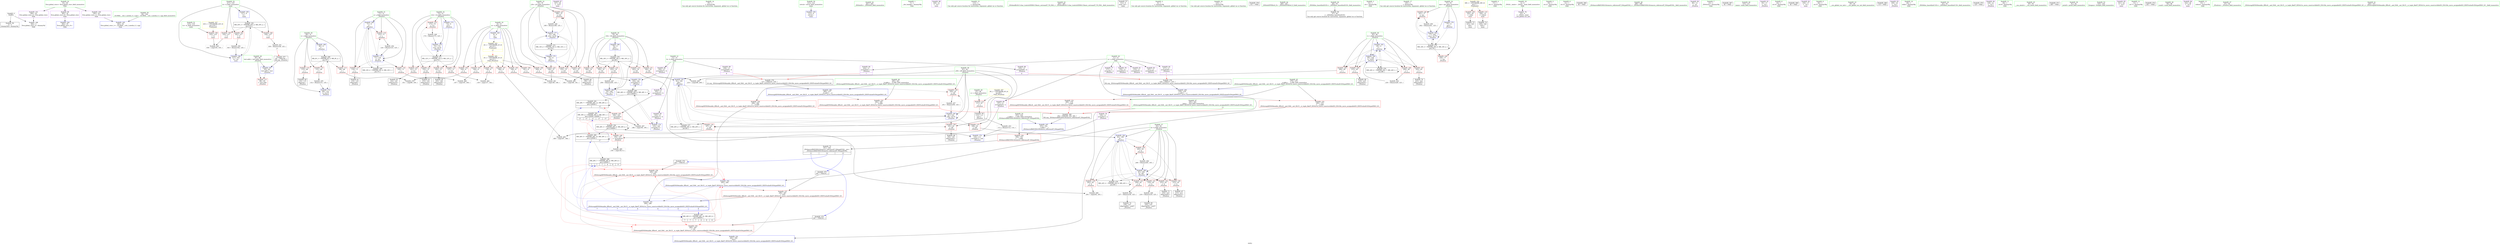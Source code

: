 digraph "SVFG" {
	label="SVFG";

	Node0x558efe3c50e0 [shape=record,color=grey,label="{NodeID: 0\nNullPtr}"];
	Node0x558efe3c50e0 -> Node0x558efe3eb6f0[style=solid];
	Node0x558efe3c50e0 -> Node0x558efe3f21f0[style=solid];
	Node0x558efe3eeca0 [shape=record,color=grey,label="{NodeID: 263\n336 = cmp(334, 335, )\n}"];
	Node0x558efe3f2d80 [shape=record,color=blue,label="{NodeID: 180\n79\<--9\ni34\<--\n_Z5solvei\n}"];
	Node0x558efe3f2d80 -> Node0x558efe404cd0[style=dashed];
	Node0x558efe3ea060 [shape=record,color=purple,label="{NodeID: 97\n327\<--29\n\<--.str.6\nmain\n}"];
	Node0x558efe3e8030 [shape=record,color=green,label="{NodeID: 14\n35\<--1\n\<--dummyObj\nCan only get source location for instruction, argument, global var or function.}"];
	Node0x558efe4051d0 [shape=record,color=black,label="{NodeID: 277\nMR_20V_2 = PHI(MR_20V_4, MR_20V_1, )\npts\{82 \}\n}"];
	Node0x558efe4051d0 -> Node0x558efe3f2e50[style=dashed];
	Node0x558efe3ed970 [shape=record,color=blue,label="{NodeID: 194\n313\<--9\nretval\<--\nmain\n}"];
	Node0x558efe3eac50 [shape=record,color=red,label="{NodeID: 111\n88\<--65\n\<--test.addr\n_Z5solvei\n}"];
	Node0x558efe3e8e30 [shape=record,color=green,label="{NodeID: 28\n65\<--66\ntest.addr\<--test.addr_field_insensitive\n_Z5solvei\n}"];
	Node0x558efe3e8e30 -> Node0x558efe3eac50[style=solid];
	Node0x558efe3e8e30 -> Node0x558efe3f22f0[style=solid];
	Node0x558efe424780 [shape=record,color=black,label="{NodeID: 374\n293 = PHI(351, )\n}"];
	Node0x558efe424780 -> Node0x558efe3f1940[style=solid];
	Node0x558efe3f0010 [shape=record,color=red,label="{NodeID: 125\n155\<--75\n\<--j18\n_Z5solvei\n}"];
	Node0x558efe3f0010 -> Node0x558efe3ebdd0[style=solid];
	Node0x558efe3e9a20 [shape=record,color=green,label="{NodeID: 42\n261\<--262\n_ZNSolsEi\<--_ZNSolsEi_field_insensitive\n}"];
	Node0x558efe1f9df0 [shape=record,color=yellow,style=double,label="{NodeID: 305\n2V_1 = ENCHI(MR_2V_0)\npts\{10 \}\nFun[_Z5solvei]}"];
	Node0x558efe1f9df0 -> Node0x558efe3ea500[style=dashed];
	Node0x558efe1f9df0 -> Node0x558efe3ea5d0[style=dashed];
	Node0x558efe1f9df0 -> Node0x558efe3ea6a0[style=dashed];
	Node0x558efe1f9df0 -> Node0x558efe3ea770[style=dashed];
	Node0x558efe1f9df0 -> Node0x558efe3ea840[style=dashed];
	Node0x558efe1f9df0 -> Node0x558efe3ea910[style=dashed];
	Node0x558efe1f9df0 -> Node0x558efe3ea9e0[style=dashed];
	Node0x558efe3f0b70 [shape=record,color=red,label="{NodeID: 139\n202\<--83\n\<--k\n_Z5solvei\n}"];
	Node0x558efe3f0b70 -> Node0x558efe3ef420[style=solid];
	Node0x558efe3eb6f0 [shape=record,color=black,label="{NodeID: 56\n2\<--3\ndummyVal\<--dummyVal\n}"];
	Node0x558efe3f16d0 [shape=record,color=red,label="{NodeID: 153\n292\<--280\n\<--__b.addr\n_ZSt4swapIiENSt9enable_ifIXsr6__and_ISt6__not_ISt15__is_tuple_likeIT_EESt21is_move_constructibleIS3_ESt18is_move_assignableIS3_EEE5valueEvE4typeERS3_SC_\n|{<s0>12}}"];
	Node0x558efe3f16d0:s0 -> Node0x558efe424f90[style=solid,color=red];
	Node0x558efe3ec2b0 [shape=record,color=black,label="{NodeID: 70\n223\<--222\nidxprom60\<--\n_Z5solvei\n}"];
	Node0x558efe3f7cc0 [shape=record,color=grey,label="{NodeID: 250\n343 = Binary(342, 125, )\n}"];
	Node0x558efe3f7cc0 -> Node0x558efe3edb10[style=solid];
	Node0x558efe3f22f0 [shape=record,color=blue,label="{NodeID: 167\n65\<--64\ntest.addr\<--test\n_Z5solvei\n}"];
	Node0x558efe3f22f0 -> Node0x558efe3eac50[style=dashed];
	Node0x558efe3ece10 [shape=record,color=purple,label="{NodeID: 84\n224\<--11\narrayidx61\<--a\n_Z5solvei\n|{<s0>7}}"];
	Node0x558efe3ece10:s0 -> Node0x558efe424e10[style=solid,color=red];
	Node0x558efe3ca3c0 [shape=record,color=green,label="{NodeID: 1\n7\<--1\n__dso_handle\<--dummyObj\nGlob }"];
	Node0x558efe3eee20 [shape=record,color=grey,label="{NodeID: 264\n189 = cmp(187, 188, )\n}"];
	Node0x558efe3f2e50 [shape=record,color=blue,label="{NodeID: 181\n81\<--184\nj38\<--\n_Z5solvei\n}"];
	Node0x558efe3f2e50 -> Node0x558efe3f0830[style=dashed];
	Node0x558efe3f2e50 -> Node0x558efe3f0900[style=dashed];
	Node0x558efe3f2e50 -> Node0x558efe3f09d0[style=dashed];
	Node0x558efe3f2e50 -> Node0x558efe3f0aa0[style=dashed];
	Node0x558efe3f2e50 -> Node0x558efe3f3330[style=dashed];
	Node0x558efe3f2e50 -> Node0x558efe4051d0[style=dashed];
	Node0x558efe3ea130 [shape=record,color=purple,label="{NodeID: 98\n328\<--31\n\<--.str.7\nmain\n}"];
	Node0x558efe3e8130 [shape=record,color=green,label="{NodeID: 15\n114\<--1\n\<--dummyObj\nCan only get source location for instruction, argument, global var or function.}"];
	Node0x558efe4056d0 [shape=record,color=black,label="{NodeID: 278\nMR_22V_2 = PHI(MR_22V_6, MR_22V_1, )\npts\{84 \}\n}"];
	Node0x558efe4056d0 -> Node0x558efe3f2f20[style=dashed];
	Node0x558efe4056d0 -> Node0x558efe4056d0[style=dashed];
	Node0x558efe3eda40 [shape=record,color=blue,label="{NodeID: 195\n317\<--9\nit\<--\nmain\n}"];
	Node0x558efe3eda40 -> Node0x558efe40cdd0[style=dashed];
	Node0x558efe3ead20 [shape=record,color=red,label="{NodeID: 112\n111\<--67\n\<--c\n_Z5solvei\n}"];
	Node0x558efe3ead20 -> Node0x558efe3eb9c0[style=solid];
	Node0x558efe3e8f00 [shape=record,color=green,label="{NodeID: 29\n67\<--68\nc\<--c_field_insensitive\n_Z5solvei\n}"];
	Node0x558efe3e8f00 -> Node0x558efe3ead20[style=solid];
	Node0x558efe424880 [shape=record,color=black,label="{NodeID: 375\n297 = PHI(351, )\n}"];
	Node0x558efe424880 -> Node0x558efe3f1a10[style=solid];
	Node0x558efe3f00e0 [shape=record,color=red,label="{NodeID: 126\n161\<--75\n\<--j18\n_Z5solvei\n}"];
	Node0x558efe3f00e0 -> Node0x558efe3f2a40[style=solid];
	Node0x558efe3e9b20 [shape=record,color=green,label="{NodeID: 43\n264\<--265\n_ZSt4endlIcSt11char_traitsIcEERSt13basic_ostreamIT_T0_ES6_\<--_ZSt4endlIcSt11char_traitsIcEERSt13basic_ostreamIT_T0_ES6__field_insensitive\n}"];
	Node0x558efe3f0c40 [shape=record,color=red,label="{NodeID: 140\n212\<--83\n\<--k\n_Z5solvei\n}"];
	Node0x558efe3f0c40 -> Node0x558efe3ec040[style=solid];
	Node0x558efe3eb7f0 [shape=record,color=black,label="{NodeID: 57\n312\<--9\nmain_ret\<--\nmain\n}"];
	Node0x558efe3f17a0 [shape=record,color=red,label="{NodeID: 154\n299\<--280\n\<--__b.addr\n_ZSt4swapIiENSt9enable_ifIXsr6__and_ISt6__not_ISt15__is_tuple_likeIT_EESt21is_move_constructibleIS3_ESt18is_move_assignableIS3_EEE5valueEvE4typeERS3_SC_\n}"];
	Node0x558efe3f17a0 -> Node0x558efe3ed8a0[style=solid];
	Node0x558efe3ec380 [shape=record,color=black,label="{NodeID: 71\n234\<--233\nidxprom65\<--\n_Z5solvei\n}"];
	Node0x558efe3f7e40 [shape=record,color=grey,label="{NodeID: 251\n339 = Binary(338, 125, )\n|{<s0>17}}"];
	Node0x558efe3f7e40:s0 -> Node0x558efe424a90[style=solid,color=red];
	Node0x558efe3f23c0 [shape=record,color=blue,label="{NodeID: 168\n69\<--9\ni\<--\n_Z5solvei\n}"];
	Node0x558efe3f23c0 -> Node0x558efe40bed0[style=dashed];
	Node0x558efe3ecee0 [shape=record,color=purple,label="{NodeID: 85\n143\<--13\narrayidx17\<--b\n_Z5solvei\n}"];
	Node0x558efe3ecee0 -> Node0x558efe3f28a0[style=solid];
	Node0x558efe3d6680 [shape=record,color=green,label="{NodeID: 2\n9\<--1\n\<--dummyObj\nCan only get source location for instruction, argument, global var or function.}"];
	Node0x558efe3eefa0 [shape=record,color=grey,label="{NodeID: 265\n182 = cmp(180, 181, )\n}"];
	Node0x558efe3f2f20 [shape=record,color=blue,label="{NodeID: 182\n83\<--199\nk\<--\n_Z5solvei\n}"];
	Node0x558efe3f2f20 -> Node0x558efe3f0b70[style=dashed];
	Node0x558efe3f2f20 -> Node0x558efe3f0c40[style=dashed];
	Node0x558efe3f2f20 -> Node0x558efe3f0d10[style=dashed];
	Node0x558efe3f2f20 -> Node0x558efe3f0de0[style=dashed];
	Node0x558efe3f2f20 -> Node0x558efe3f0eb0[style=dashed];
	Node0x558efe3f2f20 -> Node0x558efe3f0f80[style=dashed];
	Node0x558efe3f2f20 -> Node0x558efe3f3260[style=dashed];
	Node0x558efe3f2f20 -> Node0x558efe4056d0[style=dashed];
	Node0x558efe3ea200 [shape=record,color=purple,label="{NodeID: 99\n362\<--34\nllvm.global_ctors_0\<--llvm.global_ctors\nGlob }"];
	Node0x558efe3ea200 -> Node0x558efe3f1ff0[style=solid];
	Node0x558efe3e8230 [shape=record,color=green,label="{NodeID: 16\n125\<--1\n\<--dummyObj\nCan only get source location for instruction, argument, global var or function.}"];
	Node0x558efe405bd0 [shape=record,color=black,label="{NodeID: 279\nMR_24V_2 = PHI(MR_24V_7, MR_24V_1, )\npts\{86 \}\n}"];
	Node0x558efe405bd0 -> Node0x558efe3f2ff0[style=dashed];
	Node0x558efe405bd0 -> Node0x558efe405bd0[style=dashed];
	Node0x558efe3edb10 [shape=record,color=blue,label="{NodeID: 196\n317\<--343\nit\<--inc\nmain\n}"];
	Node0x558efe3edb10 -> Node0x558efe40cdd0[style=dashed];
	Node0x558efe3eadf0 [shape=record,color=red,label="{NodeID: 113\n99\<--69\n\<--i\n_Z5solvei\n}"];
	Node0x558efe3eadf0 -> Node0x558efe3ef720[style=solid];
	Node0x558efe3e8fd0 [shape=record,color=green,label="{NodeID: 30\n69\<--70\ni\<--i_field_insensitive\n_Z5solvei\n}"];
	Node0x558efe3e8fd0 -> Node0x558efe3eadf0[style=solid];
	Node0x558efe3e8fd0 -> Node0x558efe3eaec0[style=solid];
	Node0x558efe3e8fd0 -> Node0x558efe3ef7f0[style=solid];
	Node0x558efe3e8fd0 -> Node0x558efe3f23c0[style=solid];
	Node0x558efe3e8fd0 -> Node0x558efe3f2700[style=solid];
	Node0x558efe4249c0 [shape=record,color=black,label="{NodeID: 376\n331 = PHI()\n}"];
	Node0x558efe3f01b0 [shape=record,color=red,label="{NodeID: 127\n168\<--75\n\<--j18\n_Z5solvei\n}"];
	Node0x558efe3f01b0 -> Node0x558efe3f79c0[style=solid];
	Node0x558efe3e9c20 [shape=record,color=green,label="{NodeID: 44\n266\<--267\n_ZNSolsEPFRSoS_E\<--_ZNSolsEPFRSoS_E_field_insensitive\n}"];
	Node0x558efe40eca0 [shape=record,color=yellow,style=double,label="{NodeID: 307\n6V_1 = ENCHI(MR_6V_0)\npts\{68 \}\nFun[_Z5solvei]}"];
	Node0x558efe40eca0 -> Node0x558efe3ead20[style=dashed];
	Node0x558efe3f0d10 [shape=record,color=red,label="{NodeID: 141\n218\<--83\n\<--k\n_Z5solvei\n}"];
	Node0x558efe3f0d10 -> Node0x558efe3f76c0[style=solid];
	Node0x558efe3eb8c0 [shape=record,color=black,label="{NodeID: 58\n47\<--48\n\<--_ZNSt8ios_base4InitD1Ev\nCan only get source location for instruction, argument, global var or function.}"];
	Node0x558efe3f1870 [shape=record,color=red,label="{NodeID: 155\n290\<--287\n\<--call\n_ZSt4swapIiENSt9enable_ifIXsr6__and_ISt6__not_ISt15__is_tuple_likeIT_EESt21is_move_constructibleIS3_ESt18is_move_assignableIS3_EEE5valueEvE4typeERS3_SC_\n}"];
	Node0x558efe3f1870 -> Node0x558efe3f3670[style=solid];
	Node0x558efe3ec450 [shape=record,color=black,label="{NodeID: 72\n238\<--237\nidxprom68\<--sub67\n_Z5solvei\n}"];
	Node0x558efe3f7fc0 [shape=record,color=grey,label="{NodeID: 252\n230 = Binary(229, 125, )\n}"];
	Node0x558efe3f7fc0 -> Node0x558efe3f30c0[style=solid];
	Node0x558efe3f2490 [shape=record,color=blue,label="{NodeID: 169\n71\<--9\nj\<--\n_Z5solvei\n}"];
	Node0x558efe3f2490 -> Node0x558efe3ef8c0[style=dashed];
	Node0x558efe3f2490 -> Node0x558efe3ef990[style=dashed];
	Node0x558efe3f2490 -> Node0x558efe3efa60[style=dashed];
	Node0x558efe3f2490 -> Node0x558efe3f2630[style=dashed];
	Node0x558efe3f2490 -> Node0x558efe40c3d0[style=dashed];
	Node0x558efe3ecfb0 [shape=record,color=purple,label="{NodeID: 86\n164\<--13\narrayidx27\<--b\n_Z5solvei\n}"];
	Node0x558efe3ecfb0 -> Node0x558efe3f2a40[style=solid];
	Node0x558efe3d6710 [shape=record,color=green,label="{NodeID: 3\n15\<--1\n.str\<--dummyObj\nGlob }"];
	Node0x558efe3ef120 [shape=record,color=grey,label="{NodeID: 266\n107 = cmp(105, 106, )\n}"];
	Node0x558efe3f2ff0 [shape=record,color=blue,label="{NodeID: 183\n85\<--9\nt\<--\n_Z5solvei\n}"];
	Node0x558efe3f2ff0 -> Node0x558efe3f1050[style=dashed];
	Node0x558efe3f2ff0 -> Node0x558efe3f1120[style=dashed];
	Node0x558efe3f2ff0 -> Node0x558efe3f11f0[style=dashed];
	Node0x558efe3f2ff0 -> Node0x558efe3f12c0[style=dashed];
	Node0x558efe3f2ff0 -> Node0x558efe3f2ff0[style=dashed];
	Node0x558efe3f2ff0 -> Node0x558efe3f30c0[style=dashed];
	Node0x558efe3f2ff0 -> Node0x558efe405bd0[style=dashed];
	Node0x558efe3ea300 [shape=record,color=purple,label="{NodeID: 100\n363\<--34\nllvm.global_ctors_1\<--llvm.global_ctors\nGlob }"];
	Node0x558efe3ea300 -> Node0x558efe3f20f0[style=solid];
	Node0x558efe3e8330 [shape=record,color=green,label="{NodeID: 17\n145\<--1\n\<--dummyObj\nCan only get source location for instruction, argument, global var or function.}"];
	Node0x558efe4060d0 [shape=record,color=black,label="{NodeID: 280\nMR_26V_5 = PHI(MR_26V_10, MR_26V_2, )\npts\{120000 \}\n|{|<s2>17}}"];
	Node0x558efe4060d0 -> Node0x558efe4060d0[style=dashed];
	Node0x558efe4060d0 -> Node0x558efe40b4d0[style=dashed];
	Node0x558efe4060d0:s2 -> Node0x558efe40d2d0[style=dashed,color=blue];
	Node0x558efe3edbe0 [shape=record,color=blue,label="{NodeID: 197\n353\<--352\n__t.addr\<--__t\n_ZSt4moveIRiEONSt16remove_referenceIT_E4typeEOS2_\n}"];
	Node0x558efe3edbe0 -> Node0x558efe3f1e20[style=dashed];
	Node0x558efe3eaec0 [shape=record,color=red,label="{NodeID: 114\n115\<--69\n\<--i\n_Z5solvei\n}"];
	Node0x558efe3eaec0 -> Node0x558efe3eba90[style=solid];
	Node0x558efe3e90a0 [shape=record,color=green,label="{NodeID: 31\n71\<--72\nj\<--j_field_insensitive\n_Z5solvei\n}"];
	Node0x558efe3e90a0 -> Node0x558efe3ef8c0[style=solid];
	Node0x558efe3e90a0 -> Node0x558efe3ef990[style=solid];
	Node0x558efe3e90a0 -> Node0x558efe3efa60[style=solid];
	Node0x558efe3e90a0 -> Node0x558efe3f2490[style=solid];
	Node0x558efe3e90a0 -> Node0x558efe3f2630[style=solid];
	Node0x558efe424a90 [shape=record,color=black,label="{NodeID: 377\n64 = PHI(339, )\n0th arg _Z5solvei }"];
	Node0x558efe424a90 -> Node0x558efe3f22f0[style=solid];
	Node0x558efe3f0280 [shape=record,color=red,label="{NodeID: 128\n241\<--77\n\<--ans\n_Z5solvei\n}"];
	Node0x558efe3f0280 -> Node0x558efe3f8a40[style=solid];
	Node0x558efe3e9d20 [shape=record,color=green,label="{NodeID: 45\n278\<--279\n__a.addr\<--__a.addr_field_insensitive\n_ZSt4swapIiENSt9enable_ifIXsr6__and_ISt6__not_ISt15__is_tuple_likeIT_EESt21is_move_constructibleIS3_ESt18is_move_assignableIS3_EEE5valueEvE4typeERS3_SC_\n}"];
	Node0x558efe3e9d20 -> Node0x558efe3f1530[style=solid];
	Node0x558efe3e9d20 -> Node0x558efe3f1600[style=solid];
	Node0x558efe3e9d20 -> Node0x558efe3f34d0[style=solid];
	Node0x558efe3f0de0 [shape=record,color=red,label="{NodeID: 142\n233\<--83\n\<--k\n_Z5solvei\n}"];
	Node0x558efe3f0de0 -> Node0x558efe3ec380[style=solid];
	Node0x558efe3eb9c0 [shape=record,color=black,label="{NodeID: 59\n112\<--111\nconv\<--\n_Z5solvei\n}"];
	Node0x558efe3eb9c0 -> Node0x558efe3f8140[style=solid];
	Node0x558efe3f1940 [shape=record,color=red,label="{NodeID: 156\n294\<--293\n\<--call1\n_ZSt4swapIiENSt9enable_ifIXsr6__and_ISt6__not_ISt15__is_tuple_likeIT_EESt21is_move_constructibleIS3_ESt18is_move_assignableIS3_EEE5valueEvE4typeERS3_SC_\n}"];
	Node0x558efe3f1940 -> Node0x558efe3ed7d0[style=solid];
	Node0x558efe3ec520 [shape=record,color=black,label="{NodeID: 73\n323\<--320\ncall\<--\nmain\n}"];
	Node0x558efe3f8140 [shape=record,color=grey,label="{NodeID: 253\n113 = Binary(112, 114, )\n}"];
	Node0x558efe3f8140 -> Node0x558efe3f2560[style=solid];
	Node0x558efe3f2560 [shape=record,color=blue,label="{NodeID: 170\n120\<--113\narrayidx7\<--sub\n_Z5solvei\n}"];
	Node0x558efe3f2560 -> Node0x558efe40dd00[style=dashed];
	Node0x558efe3ed080 [shape=record,color=purple,label="{NodeID: 87\n193\<--13\narrayidx43\<--b\n_Z5solvei\n}"];
	Node0x558efe3ed080 -> Node0x558efe3f1460[style=solid];
	Node0x558efe3d67a0 [shape=record,color=green,label="{NodeID: 4\n17\<--1\n.str.1\<--dummyObj\nGlob }"];
	Node0x558efe3ef2a0 [shape=record,color=grey,label="{NodeID: 267\n196 = cmp(194, 195, )\n}"];
	Node0x558efe3f30c0 [shape=record,color=blue,label="{NodeID: 184\n85\<--230\nt\<--inc63\n_Z5solvei\n}"];
	Node0x558efe3f30c0 -> Node0x558efe3f1050[style=dashed];
	Node0x558efe3f30c0 -> Node0x558efe3f1120[style=dashed];
	Node0x558efe3f30c0 -> Node0x558efe3f11f0[style=dashed];
	Node0x558efe3f30c0 -> Node0x558efe3f12c0[style=dashed];
	Node0x558efe3f30c0 -> Node0x558efe3f2ff0[style=dashed];
	Node0x558efe3f30c0 -> Node0x558efe3f30c0[style=dashed];
	Node0x558efe3f30c0 -> Node0x558efe405bd0[style=dashed];
	Node0x558efe3ea400 [shape=record,color=purple,label="{NodeID: 101\n364\<--34\nllvm.global_ctors_2\<--llvm.global_ctors\nGlob }"];
	Node0x558efe3ea400 -> Node0x558efe3f21f0[style=solid];
	Node0x558efe3e8430 [shape=record,color=green,label="{NodeID: 18\n4\<--6\n_ZStL8__ioinit\<--_ZStL8__ioinit_field_insensitive\nGlob }"];
	Node0x558efe3e8430 -> Node0x558efe3ec790[style=solid];
	Node0x558efe4065d0 [shape=record,color=black,label="{NodeID: 281\nMR_28V_7 = PHI(MR_28V_12, MR_28V_2, )\npts\{140000 \}\n|{|<s3>17}}"];
	Node0x558efe4065d0 -> Node0x558efe3f1460[style=dashed];
	Node0x558efe4065d0 -> Node0x558efe4065d0[style=dashed];
	Node0x558efe4065d0 -> Node0x558efe40b9d0[style=dashed];
	Node0x558efe4065d0:s3 -> Node0x558efe40d2d0[style=dashed,color=blue];
	Node0x558efe3ef7f0 [shape=record,color=red,label="{NodeID: 115\n131\<--69\n\<--i\n_Z5solvei\n}"];
	Node0x558efe3ef7f0 -> Node0x558efe3f8440[style=solid];
	Node0x558efe3e9170 [shape=record,color=green,label="{NodeID: 32\n73\<--74\ni12\<--i12_field_insensitive\n_Z5solvei\n}"];
	Node0x558efe3e9170 -> Node0x558efe3efb30[style=solid];
	Node0x558efe3e9170 -> Node0x558efe3efc00[style=solid];
	Node0x558efe3e9170 -> Node0x558efe3efcd0[style=solid];
	Node0x558efe3e9170 -> Node0x558efe3efda0[style=solid];
	Node0x558efe3e9170 -> Node0x558efe3efe70[style=solid];
	Node0x558efe3e9170 -> Node0x558efe3f27d0[style=solid];
	Node0x558efe3e9170 -> Node0x558efe3f2be0[style=solid];
	Node0x558efe424c00 [shape=record,color=black,label="{NodeID: 378\n276 = PHI(217, 235, )\n0th arg _ZSt4swapIiENSt9enable_ifIXsr6__and_ISt6__not_ISt15__is_tuple_likeIT_EESt21is_move_constructibleIS3_ESt18is_move_assignableIS3_EEE5valueEvE4typeERS3_SC_ }"];
	Node0x558efe424c00 -> Node0x558efe3f34d0[style=solid];
	Node0x558efe3f0350 [shape=record,color=red,label="{NodeID: 129\n259\<--77\n\<--ans\n_Z5solvei\n}"];
	Node0x558efe3e9df0 [shape=record,color=green,label="{NodeID: 46\n280\<--281\n__b.addr\<--__b.addr_field_insensitive\n_ZSt4swapIiENSt9enable_ifIXsr6__and_ISt6__not_ISt15__is_tuple_likeIT_EESt21is_move_constructibleIS3_ESt18is_move_assignableIS3_EEE5valueEvE4typeERS3_SC_\n}"];
	Node0x558efe3e9df0 -> Node0x558efe3f16d0[style=solid];
	Node0x558efe3e9df0 -> Node0x558efe3f17a0[style=solid];
	Node0x558efe3e9df0 -> Node0x558efe3f35a0[style=solid];
	Node0x558efe3f0eb0 [shape=record,color=red,label="{NodeID: 143\n236\<--83\n\<--k\n_Z5solvei\n}"];
	Node0x558efe3f0eb0 -> Node0x558efe3f88c0[style=solid];
	Node0x558efe3eba90 [shape=record,color=black,label="{NodeID: 60\n116\<--115\nidxprom\<--\n_Z5solvei\n}"];
	Node0x558efe3f1a10 [shape=record,color=red,label="{NodeID: 157\n298\<--297\n\<--call2\n_ZSt4swapIiENSt9enable_ifIXsr6__and_ISt6__not_ISt15__is_tuple_likeIT_EESt21is_move_constructibleIS3_ESt18is_move_assignableIS3_EEE5valueEvE4typeERS3_SC_\n}"];
	Node0x558efe3f1a10 -> Node0x558efe3ed8a0[style=solid];
	Node0x558efe3ec5f0 [shape=record,color=black,label="{NodeID: 74\n329\<--326\ncall1\<--\nmain\n}"];
	Node0x558efe3f82c0 [shape=record,color=grey,label="{NodeID: 254\n124 = Binary(123, 125, )\n}"];
	Node0x558efe3f82c0 -> Node0x558efe3f2630[style=solid];
	Node0x558efe3f2630 [shape=record,color=blue,label="{NodeID: 171\n71\<--124\nj\<--inc\n_Z5solvei\n}"];
	Node0x558efe3f2630 -> Node0x558efe3ef8c0[style=dashed];
	Node0x558efe3f2630 -> Node0x558efe3ef990[style=dashed];
	Node0x558efe3f2630 -> Node0x558efe3efa60[style=dashed];
	Node0x558efe3f2630 -> Node0x558efe3f2630[style=dashed];
	Node0x558efe3f2630 -> Node0x558efe40c3d0[style=dashed];
	Node0x558efe3ed150 [shape=record,color=purple,label="{NodeID: 88\n235\<--13\narrayidx66\<--b\n_Z5solvei\n|{<s0>8}}"];
	Node0x558efe3ed150:s0 -> Node0x558efe424c00[style=solid,color=red];
	Node0x558efe3d6830 [shape=record,color=green,label="{NodeID: 5\n19\<--1\n.str.2\<--dummyObj\nGlob }"];
	Node0x558efe3ef420 [shape=record,color=grey,label="{NodeID: 268\n204 = cmp(202, 203, )\n}"];
	Node0x558efe3f3190 [shape=record,color=blue,label="{NodeID: 185\n77\<--242\nans\<--inc70\n_Z5solvei\n}"];
	Node0x558efe3f3190 -> Node0x558efe3f0280[style=dashed];
	Node0x558efe3f3190 -> Node0x558efe3f3190[style=dashed];
	Node0x558efe3f3190 -> Node0x558efe4047d0[style=dashed];
	Node0x558efe3ea500 [shape=record,color=red,label="{NodeID: 102\n100\<--8\n\<--n\n_Z5solvei\n}"];
	Node0x558efe3ea500 -> Node0x558efe3ef720[style=solid];
	Node0x558efe3e8530 [shape=record,color=green,label="{NodeID: 19\n8\<--10\nn\<--n_field_insensitive\nGlob }"];
	Node0x558efe3e8530 -> Node0x558efe3ea500[style=solid];
	Node0x558efe3e8530 -> Node0x558efe3ea5d0[style=solid];
	Node0x558efe3e8530 -> Node0x558efe3ea6a0[style=solid];
	Node0x558efe3e8530 -> Node0x558efe3ea770[style=solid];
	Node0x558efe3e8530 -> Node0x558efe3ea840[style=solid];
	Node0x558efe3e8530 -> Node0x558efe3ea910[style=solid];
	Node0x558efe3e8530 -> Node0x558efe3ea9e0[style=solid];
	Node0x558efe3e8530 -> Node0x558efe3f1ef0[style=solid];
	Node0x558efe3ef8c0 [shape=record,color=red,label="{NodeID: 116\n105\<--71\n\<--j\n_Z5solvei\n}"];
	Node0x558efe3ef8c0 -> Node0x558efe3ef120[style=solid];
	Node0x558efe3e9240 [shape=record,color=green,label="{NodeID: 33\n75\<--76\nj18\<--j18_field_insensitive\n_Z5solvei\n}"];
	Node0x558efe3e9240 -> Node0x558efe3eff40[style=solid];
	Node0x558efe3e9240 -> Node0x558efe3f0010[style=solid];
	Node0x558efe3e9240 -> Node0x558efe3f00e0[style=solid];
	Node0x558efe3e9240 -> Node0x558efe3f01b0[style=solid];
	Node0x558efe3e9240 -> Node0x558efe3f2970[style=solid];
	Node0x558efe3e9240 -> Node0x558efe3f2b10[style=solid];
	Node0x558efe424e10 [shape=record,color=black,label="{NodeID: 379\n277 = PHI(224, 239, )\n1st arg _ZSt4swapIiENSt9enable_ifIXsr6__and_ISt6__not_ISt15__is_tuple_likeIT_EESt21is_move_constructibleIS3_ESt18is_move_assignableIS3_EEE5valueEvE4typeERS3_SC_ }"];
	Node0x558efe424e10 -> Node0x558efe3f35a0[style=solid];
	Node0x558efe40b4d0 [shape=record,color=black,label="{NodeID: 296\nMR_26V_7 = PHI(MR_26V_8, MR_26V_6, )\npts\{120000 \}\n|{<s0>7|<s1>7|<s2>7|<s3>8|<s4>8|<s5>8}}"];
	Node0x558efe40b4d0:s0 -> Node0x558efe3f1870[style=dashed,color=red];
	Node0x558efe40b4d0:s1 -> Node0x558efe3f1940[style=dashed,color=red];
	Node0x558efe40b4d0:s2 -> Node0x558efe3ed7d0[style=dashed,color=red];
	Node0x558efe40b4d0:s3 -> Node0x558efe3f1870[style=dashed,color=red];
	Node0x558efe40b4d0:s4 -> Node0x558efe3f1940[style=dashed,color=red];
	Node0x558efe40b4d0:s5 -> Node0x558efe3ed7d0[style=dashed,color=red];
	Node0x558efe3f0420 [shape=record,color=red,label="{NodeID: 130\n180\<--79\n\<--i34\n_Z5solvei\n}"];
	Node0x558efe3f0420 -> Node0x558efe3eefa0[style=solid];
	Node0x558efe3e9ec0 [shape=record,color=green,label="{NodeID: 47\n282\<--283\n__tmp\<--__tmp_field_insensitive\n_ZSt4swapIiENSt9enable_ifIXsr6__and_ISt6__not_ISt15__is_tuple_likeIT_EESt21is_move_constructibleIS3_ESt18is_move_assignableIS3_EEE5valueEvE4typeERS3_SC_\n|{|<s1>13}}"];
	Node0x558efe3e9ec0 -> Node0x558efe3f3670[style=solid];
	Node0x558efe3e9ec0:s1 -> Node0x558efe424f90[style=solid,color=red];
	Node0x558efe3f0f80 [shape=record,color=red,label="{NodeID: 144\n245\<--83\n\<--k\n_Z5solvei\n}"];
	Node0x558efe3f0f80 -> Node0x558efe3f85c0[style=solid];
	Node0x558efe3ebb60 [shape=record,color=black,label="{NodeID: 61\n119\<--118\nidxprom6\<--\n_Z5solvei\n}"];
	Node0x558efe40fc40 [shape=record,color=yellow,style=double,label="{NodeID: 324\n38V_1 = ENCHI(MR_38V_0)\npts\{1 \}\nFun[main]}"];
	Node0x558efe40fc40 -> Node0x558efe3eaab0[style=dashed];
	Node0x558efe40fc40 -> Node0x558efe3eab80[style=dashed];
	Node0x558efe3f1ae0 [shape=record,color=red,label="{NodeID: 158\n335\<--315\n\<--tc\nmain\n}"];
	Node0x558efe3f1ae0 -> Node0x558efe3eeca0[style=solid];
	Node0x558efe3ec6c0 [shape=record,color=black,label="{NodeID: 75\n351\<--356\n_ZSt4moveIRiEONSt16remove_referenceIT_E4typeEOS2__ret\<--\n_ZSt4moveIRiEONSt16remove_referenceIT_E4typeEOS2_\n|{<s0>11|<s1>12|<s2>13}}"];
	Node0x558efe3ec6c0:s0 -> Node0x558efe4245c0[style=solid,color=blue];
	Node0x558efe3ec6c0:s1 -> Node0x558efe424780[style=solid,color=blue];
	Node0x558efe3ec6c0:s2 -> Node0x558efe424880[style=solid,color=blue];
	Node0x558efe3f8440 [shape=record,color=grey,label="{NodeID: 255\n132 = Binary(131, 125, )\n}"];
	Node0x558efe3f8440 -> Node0x558efe3f2700[style=solid];
	Node0x558efe3f2700 [shape=record,color=blue,label="{NodeID: 172\n69\<--132\ni\<--inc10\n_Z5solvei\n}"];
	Node0x558efe3f2700 -> Node0x558efe40bed0[style=dashed];
	Node0x558efe3ed220 [shape=record,color=purple,label="{NodeID: 89\n239\<--13\narrayidx69\<--b\n_Z5solvei\n|{<s0>8}}"];
	Node0x558efe3ed220:s0 -> Node0x558efe424e10[style=solid,color=red];
	Node0x558efe3c9970 [shape=record,color=green,label="{NodeID: 6\n21\<--1\n.str.3\<--dummyObj\nGlob }"];
	Node0x558efe3ef5a0 [shape=record,color=grey,label="{NodeID: 269\n210 = cmp(208, 209, )\n}"];
	Node0x558efe3f3260 [shape=record,color=blue,label="{NodeID: 186\n83\<--246\nk\<--dec\n_Z5solvei\n}"];
	Node0x558efe3f3260 -> Node0x558efe3f0b70[style=dashed];
	Node0x558efe3f3260 -> Node0x558efe3f0c40[style=dashed];
	Node0x558efe3f3260 -> Node0x558efe3f0d10[style=dashed];
	Node0x558efe3f3260 -> Node0x558efe3f0de0[style=dashed];
	Node0x558efe3f3260 -> Node0x558efe3f0eb0[style=dashed];
	Node0x558efe3f3260 -> Node0x558efe3f0f80[style=dashed];
	Node0x558efe3f3260 -> Node0x558efe3f3260[style=dashed];
	Node0x558efe3f3260 -> Node0x558efe4056d0[style=dashed];
	Node0x558efe3ea5d0 [shape=record,color=red,label="{NodeID: 103\n106\<--8\n\<--n\n_Z5solvei\n}"];
	Node0x558efe3ea5d0 -> Node0x558efe3ef120[style=solid];
	Node0x558efe3e8630 [shape=record,color=green,label="{NodeID: 20\n11\<--12\na\<--a_field_insensitive\nGlob }"];
	Node0x558efe3e8630 -> Node0x558efe3ec860[style=solid];
	Node0x558efe3e8630 -> Node0x558efe3ec930[style=solid];
	Node0x558efe3e8630 -> Node0x558efe3eca00[style=solid];
	Node0x558efe3e8630 -> Node0x558efe3ecad0[style=solid];
	Node0x558efe3e8630 -> Node0x558efe3ecba0[style=solid];
	Node0x558efe3e8630 -> Node0x558efe3ecc70[style=solid];
	Node0x558efe3e8630 -> Node0x558efe3ecd40[style=solid];
	Node0x558efe3e8630 -> Node0x558efe3ece10[style=solid];
	Node0x558efe0d9e60 [shape=record,color=black,label="{NodeID: 366\n90 = PHI()\n}"];
	Node0x558efe3ef990 [shape=record,color=red,label="{NodeID: 117\n118\<--71\n\<--j\n_Z5solvei\n}"];
	Node0x558efe3ef990 -> Node0x558efe3ebb60[style=solid];
	Node0x558efe3e9310 [shape=record,color=green,label="{NodeID: 34\n77\<--78\nans\<--ans_field_insensitive\n_Z5solvei\n}"];
	Node0x558efe3e9310 -> Node0x558efe3f0280[style=solid];
	Node0x558efe3e9310 -> Node0x558efe3f0350[style=solid];
	Node0x558efe3e9310 -> Node0x558efe3f2cb0[style=solid];
	Node0x558efe3e9310 -> Node0x558efe3f3190[style=solid];
	Node0x558efe424f90 [shape=record,color=black,label="{NodeID: 380\n352 = PHI(286, 292, 282, )\n0th arg _ZSt4moveIRiEONSt16remove_referenceIT_E4typeEOS2_ }"];
	Node0x558efe424f90 -> Node0x558efe3edbe0[style=solid];
	Node0x558efe40b9d0 [shape=record,color=black,label="{NodeID: 297\nMR_28V_9 = PHI(MR_28V_10, MR_28V_8, )\npts\{140000 \}\n|{<s0>7|<s1>7|<s2>7|<s3>8|<s4>8|<s5>8}}"];
	Node0x558efe40b9d0:s0 -> Node0x558efe3f1870[style=dashed,color=red];
	Node0x558efe40b9d0:s1 -> Node0x558efe3f1940[style=dashed,color=red];
	Node0x558efe40b9d0:s2 -> Node0x558efe3ed7d0[style=dashed,color=red];
	Node0x558efe40b9d0:s3 -> Node0x558efe3f1870[style=dashed,color=red];
	Node0x558efe40b9d0:s4 -> Node0x558efe3f1940[style=dashed,color=red];
	Node0x558efe40b9d0:s5 -> Node0x558efe3ed7d0[style=dashed,color=red];
	Node0x558efe3f04f0 [shape=record,color=red,label="{NodeID: 131\n184\<--79\n\<--i34\n_Z5solvei\n}"];
	Node0x558efe3f04f0 -> Node0x558efe3f2e50[style=solid];
	Node0x558efe3eafb0 [shape=record,color=green,label="{NodeID: 48\n288\<--289\n_ZSt4moveIRiEONSt16remove_referenceIT_E4typeEOS2_\<--_ZSt4moveIRiEONSt16remove_referenceIT_E4typeEOS2__field_insensitive\n}"];
	Node0x558efe3f1050 [shape=record,color=red,label="{NodeID: 145\n208\<--85\n\<--t\n_Z5solvei\n}"];
	Node0x558efe3f1050 -> Node0x558efe3ef5a0[style=solid];
	Node0x558efe3ebc30 [shape=record,color=black,label="{NodeID: 62\n142\<--141\nidxprom16\<--\n_Z5solvei\n}"];
	Node0x558efe40fd20 [shape=record,color=yellow,style=double,label="{NodeID: 325\n2V_1 = ENCHI(MR_2V_0)\npts\{10 \}\nFun[main]|{<s0>17}}"];
	Node0x558efe40fd20:s0 -> Node0x558efe1f9df0[style=dashed,color=red];
	Node0x558efe3f1bb0 [shape=record,color=red,label="{NodeID: 159\n334\<--317\n\<--it\nmain\n}"];
	Node0x558efe3f1bb0 -> Node0x558efe3eeca0[style=solid];
	Node0x558efe3ec790 [shape=record,color=purple,label="{NodeID: 76\n45\<--4\n\<--_ZStL8__ioinit\n__cxx_global_var_init\n}"];
	Node0x558efe3f85c0 [shape=record,color=grey,label="{NodeID: 256\n246 = Binary(245, 145, )\n}"];
	Node0x558efe3f85c0 -> Node0x558efe3f3260[style=solid];
	Node0x558efe3f27d0 [shape=record,color=blue,label="{NodeID: 173\n73\<--9\ni12\<--\n_Z5solvei\n}"];
	Node0x558efe3f27d0 -> Node0x558efe4033d0[style=dashed];
	Node0x558efe3ed2f0 [shape=record,color=purple,label="{NodeID: 90\n89\<--15\n\<--.str\n_Z5solvei\n}"];
	Node0x558efe3c9a00 [shape=record,color=green,label="{NodeID: 7\n23\<--1\n_ZSt4cout\<--dummyObj\nGlob }"];
	Node0x558efe3ef720 [shape=record,color=grey,label="{NodeID: 270\n101 = cmp(99, 100, )\n}"];
	Node0x558efe3f3330 [shape=record,color=blue,label="{NodeID: 187\n81\<--251\nj38\<--inc74\n_Z5solvei\n}"];
	Node0x558efe3f3330 -> Node0x558efe3f0830[style=dashed];
	Node0x558efe3f3330 -> Node0x558efe3f0900[style=dashed];
	Node0x558efe3f3330 -> Node0x558efe3f09d0[style=dashed];
	Node0x558efe3f3330 -> Node0x558efe3f0aa0[style=dashed];
	Node0x558efe3f3330 -> Node0x558efe3f3330[style=dashed];
	Node0x558efe3f3330 -> Node0x558efe4051d0[style=dashed];
	Node0x558efe3ea6a0 [shape=record,color=red,label="{NodeID: 104\n138\<--8\n\<--n\n_Z5solvei\n}"];
	Node0x558efe3ea6a0 -> Node0x558efe3eeb20[style=solid];
	Node0x558efe3e8730 [shape=record,color=green,label="{NodeID: 21\n13\<--14\nb\<--b_field_insensitive\nGlob }"];
	Node0x558efe3e8730 -> Node0x558efe3ecee0[style=solid];
	Node0x558efe3e8730 -> Node0x558efe3ecfb0[style=solid];
	Node0x558efe3e8730 -> Node0x558efe3ed080[style=solid];
	Node0x558efe3e8730 -> Node0x558efe3ed150[style=solid];
	Node0x558efe3e8730 -> Node0x558efe3ed220[style=solid];
	Node0x558efe424050 [shape=record,color=black,label="{NodeID: 367\n94 = PHI()\n}"];
	Node0x558efe3efa60 [shape=record,color=red,label="{NodeID: 118\n123\<--71\n\<--j\n_Z5solvei\n}"];
	Node0x558efe3efa60 -> Node0x558efe3f82c0[style=solid];
	Node0x558efe3e93e0 [shape=record,color=green,label="{NodeID: 35\n79\<--80\ni34\<--i34_field_insensitive\n_Z5solvei\n}"];
	Node0x558efe3e93e0 -> Node0x558efe3f0420[style=solid];
	Node0x558efe3e93e0 -> Node0x558efe3f04f0[style=solid];
	Node0x558efe3e93e0 -> Node0x558efe3f05c0[style=solid];
	Node0x558efe3e93e0 -> Node0x558efe3f0690[style=solid];
	Node0x558efe3e93e0 -> Node0x558efe3f0760[style=solid];
	Node0x558efe3e93e0 -> Node0x558efe3f2d80[style=solid];
	Node0x558efe3e93e0 -> Node0x558efe3f3400[style=solid];
	Node0x558efe40bed0 [shape=record,color=black,label="{NodeID: 298\nMR_8V_3 = PHI(MR_8V_4, MR_8V_2, )\npts\{70 \}\n}"];
	Node0x558efe40bed0 -> Node0x558efe3eadf0[style=dashed];
	Node0x558efe40bed0 -> Node0x558efe3eaec0[style=dashed];
	Node0x558efe40bed0 -> Node0x558efe3ef7f0[style=dashed];
	Node0x558efe40bed0 -> Node0x558efe3f2700[style=dashed];
	Node0x558efe3f05c0 [shape=record,color=red,label="{NodeID: 132\n195\<--79\n\<--i34\n_Z5solvei\n}"];
	Node0x558efe3f05c0 -> Node0x558efe3ef2a0[style=solid];
	Node0x558efe3eb0b0 [shape=record,color=green,label="{NodeID: 49\n310\<--311\nmain\<--main_field_insensitive\n}"];
	Node0x558efe3f1120 [shape=record,color=red,label="{NodeID: 146\n215\<--85\n\<--t\n_Z5solvei\n}"];
	Node0x558efe3f1120 -> Node0x558efe3ec110[style=solid];
	Node0x558efe3ebd00 [shape=record,color=black,label="{NodeID: 63\n153\<--152\nidxprom22\<--\n_Z5solvei\n}"];
	Node0x558efe3f1c80 [shape=record,color=red,label="{NodeID: 160\n338\<--317\n\<--it\nmain\n}"];
	Node0x558efe3f1c80 -> Node0x558efe3f7e40[style=solid];
	Node0x558efe3ec860 [shape=record,color=purple,label="{NodeID: 77\n117\<--11\narrayidx\<--a\n_Z5solvei\n}"];
	Node0x558efe3f8740 [shape=record,color=grey,label="{NodeID: 257\n251 = Binary(250, 125, )\n}"];
	Node0x558efe3f8740 -> Node0x558efe3f3330[style=solid];
	Node0x558efe3f28a0 [shape=record,color=blue,label="{NodeID: 174\n143\<--145\narrayidx17\<--\n_Z5solvei\n}"];
	Node0x558efe3f28a0 -> Node0x558efe4090e0[style=dashed];
	Node0x558efe3ed3c0 [shape=record,color=purple,label="{NodeID: 91\n93\<--17\n\<--.str.1\n_Z5solvei\n}"];
	Node0x558efe3c9ac0 [shape=record,color=green,label="{NodeID: 8\n24\<--1\n.str.4\<--dummyObj\nGlob }"];
	Node0x558efe4033d0 [shape=record,color=black,label="{NodeID: 271\nMR_12V_3 = PHI(MR_12V_4, MR_12V_2, )\npts\{74 \}\n}"];
	Node0x558efe4033d0 -> Node0x558efe3efb30[style=dashed];
	Node0x558efe4033d0 -> Node0x558efe3efc00[style=dashed];
	Node0x558efe4033d0 -> Node0x558efe3efcd0[style=dashed];
	Node0x558efe4033d0 -> Node0x558efe3efda0[style=dashed];
	Node0x558efe4033d0 -> Node0x558efe3efe70[style=dashed];
	Node0x558efe4033d0 -> Node0x558efe3f2be0[style=dashed];
	Node0x558efe3f3400 [shape=record,color=blue,label="{NodeID: 188\n79\<--256\ni34\<--inc77\n_Z5solvei\n}"];
	Node0x558efe3f3400 -> Node0x558efe404cd0[style=dashed];
	Node0x558efe3ea770 [shape=record,color=red,label="{NodeID: 105\n149\<--8\n\<--n\n_Z5solvei\n}"];
	Node0x558efe3ea770 -> Node0x558efe3ee9a0[style=solid];
	Node0x558efe3e8830 [shape=record,color=green,label="{NodeID: 22\n34\<--38\nllvm.global_ctors\<--llvm.global_ctors_field_insensitive\nGlob }"];
	Node0x558efe3e8830 -> Node0x558efe3ea200[style=solid];
	Node0x558efe3e8830 -> Node0x558efe3ea300[style=solid];
	Node0x558efe3e8830 -> Node0x558efe3ea400[style=solid];
	Node0x558efe421e70 [shape=record,color=black,label="{NodeID: 368\n46 = PHI()\n}"];
	Node0x558efe3efb30 [shape=record,color=red,label="{NodeID: 119\n137\<--73\n\<--i12\n_Z5solvei\n}"];
	Node0x558efe3efb30 -> Node0x558efe3eeb20[style=solid];
	Node0x558efe3e94b0 [shape=record,color=green,label="{NodeID: 36\n81\<--82\nj38\<--j38_field_insensitive\n_Z5solvei\n}"];
	Node0x558efe3e94b0 -> Node0x558efe3f0830[style=solid];
	Node0x558efe3e94b0 -> Node0x558efe3f0900[style=solid];
	Node0x558efe3e94b0 -> Node0x558efe3f09d0[style=solid];
	Node0x558efe3e94b0 -> Node0x558efe3f0aa0[style=solid];
	Node0x558efe3e94b0 -> Node0x558efe3f2e50[style=solid];
	Node0x558efe3e94b0 -> Node0x558efe3f3330[style=solid];
	Node0x558efe40c3d0 [shape=record,color=black,label="{NodeID: 299\nMR_10V_2 = PHI(MR_10V_4, MR_10V_1, )\npts\{72 \}\n}"];
	Node0x558efe40c3d0 -> Node0x558efe3f2490[style=dashed];
	Node0x558efe3f0690 [shape=record,color=red,label="{NodeID: 133\n203\<--79\n\<--i34\n_Z5solvei\n}"];
	Node0x558efe3f0690 -> Node0x558efe3ef420[style=solid];
	Node0x558efe3eb1b0 [shape=record,color=green,label="{NodeID: 50\n313\<--314\nretval\<--retval_field_insensitive\nmain\n}"];
	Node0x558efe3eb1b0 -> Node0x558efe3ed970[style=solid];
	Node0x558efe3f11f0 [shape=record,color=red,label="{NodeID: 147\n222\<--85\n\<--t\n_Z5solvei\n}"];
	Node0x558efe3f11f0 -> Node0x558efe3ec2b0[style=solid];
	Node0x558efe3ebdd0 [shape=record,color=black,label="{NodeID: 64\n156\<--155\nidxprom24\<--\n_Z5solvei\n}"];
	Node0x558efe40fee0 [shape=record,color=yellow,style=double,label="{NodeID: 327\n43V_1 = ENCHI(MR_43V_0)\npts\{316 \}\nFun[main]}"];
	Node0x558efe40fee0 -> Node0x558efe3f1ae0[style=dashed];
	Node0x558efe3f1d50 [shape=record,color=red,label="{NodeID: 161\n342\<--317\n\<--it\nmain\n}"];
	Node0x558efe3f1d50 -> Node0x558efe3f7cc0[style=solid];
	Node0x558efe3ec930 [shape=record,color=purple,label="{NodeID: 78\n120\<--11\narrayidx7\<--a\n_Z5solvei\n}"];
	Node0x558efe3ec930 -> Node0x558efe3f2560[style=solid];
	Node0x558efe3f88c0 [shape=record,color=grey,label="{NodeID: 258\n237 = Binary(236, 125, )\n}"];
	Node0x558efe3f88c0 -> Node0x558efe3ec450[style=solid];
	Node0x558efe3f2970 [shape=record,color=blue,label="{NodeID: 175\n75\<--9\nj18\<--\n_Z5solvei\n}"];
	Node0x558efe3f2970 -> Node0x558efe3eff40[style=dashed];
	Node0x558efe3f2970 -> Node0x558efe3f0010[style=dashed];
	Node0x558efe3f2970 -> Node0x558efe3f00e0[style=dashed];
	Node0x558efe3f2970 -> Node0x558efe3f01b0[style=dashed];
	Node0x558efe3f2970 -> Node0x558efe3f2b10[style=dashed];
	Node0x558efe3f2970 -> Node0x558efe4038d0[style=dashed];
	Node0x558efe3ed490 [shape=record,color=purple,label="{NodeID: 92\n330\<--17\n\<--.str.1\nmain\n}"];
	Node0x558efe3c9b80 [shape=record,color=green,label="{NodeID: 9\n26\<--1\n.str.5\<--dummyObj\nGlob }"];
	Node0x558efe4038d0 [shape=record,color=black,label="{NodeID: 272\nMR_14V_2 = PHI(MR_14V_4, MR_14V_1, )\npts\{76 \}\n}"];
	Node0x558efe4038d0 -> Node0x558efe3f2970[style=dashed];
	Node0x558efe3f34d0 [shape=record,color=blue,label="{NodeID: 189\n278\<--276\n__a.addr\<--__a\n_ZSt4swapIiENSt9enable_ifIXsr6__and_ISt6__not_ISt15__is_tuple_likeIT_EESt21is_move_constructibleIS3_ESt18is_move_assignableIS3_EEE5valueEvE4typeERS3_SC_\n}"];
	Node0x558efe3f34d0 -> Node0x558efe3f1530[style=dashed];
	Node0x558efe3f34d0 -> Node0x558efe3f1600[style=dashed];
	Node0x558efe3ea840 [shape=record,color=red,label="{NodeID: 106\n181\<--8\n\<--n\n_Z5solvei\n}"];
	Node0x558efe3ea840 -> Node0x558efe3eefa0[style=solid];
	Node0x558efe3e8930 [shape=record,color=green,label="{NodeID: 23\n39\<--40\n__cxx_global_var_init\<--__cxx_global_var_init_field_insensitive\n}"];
	Node0x558efe424220 [shape=record,color=black,label="{NodeID: 369\n110 = PHI()\n}"];
	Node0x558efe3efc00 [shape=record,color=red,label="{NodeID: 120\n141\<--73\n\<--i12\n_Z5solvei\n}"];
	Node0x558efe3efc00 -> Node0x558efe3ebc30[style=solid];
	Node0x558efe3e9580 [shape=record,color=green,label="{NodeID: 37\n83\<--84\nk\<--k_field_insensitive\n_Z5solvei\n}"];
	Node0x558efe3e9580 -> Node0x558efe3f0b70[style=solid];
	Node0x558efe3e9580 -> Node0x558efe3f0c40[style=solid];
	Node0x558efe3e9580 -> Node0x558efe3f0d10[style=solid];
	Node0x558efe3e9580 -> Node0x558efe3f0de0[style=solid];
	Node0x558efe3e9580 -> Node0x558efe3f0eb0[style=solid];
	Node0x558efe3e9580 -> Node0x558efe3f0f80[style=solid];
	Node0x558efe3e9580 -> Node0x558efe3f2f20[style=solid];
	Node0x558efe3e9580 -> Node0x558efe3f3260[style=solid];
	Node0x558efe3f0760 [shape=record,color=red,label="{NodeID: 134\n255\<--79\n\<--i34\n_Z5solvei\n}"];
	Node0x558efe3f0760 -> Node0x558efe3f7840[style=solid];
	Node0x558efe3eb280 [shape=record,color=green,label="{NodeID: 51\n315\<--316\ntc\<--tc_field_insensitive\nmain\n}"];
	Node0x558efe3eb280 -> Node0x558efe3f1ae0[style=solid];
	Node0x558efe3f12c0 [shape=record,color=red,label="{NodeID: 148\n229\<--85\n\<--t\n_Z5solvei\n}"];
	Node0x558efe3f12c0 -> Node0x558efe3f7fc0[style=solid];
	Node0x558efe3ebea0 [shape=record,color=black,label="{NodeID: 65\n163\<--162\nidxprom26\<--\n_Z5solvei\n}"];
	Node0x558efe3f1e20 [shape=record,color=red,label="{NodeID: 162\n356\<--353\n\<--__t.addr\n_ZSt4moveIRiEONSt16remove_referenceIT_E4typeEOS2_\n}"];
	Node0x558efe3f1e20 -> Node0x558efe3ec6c0[style=solid];
	Node0x558efe3eca00 [shape=record,color=purple,label="{NodeID: 79\n154\<--11\narrayidx23\<--a\n_Z5solvei\n}"];
	Node0x558efe3f8a40 [shape=record,color=grey,label="{NodeID: 259\n242 = Binary(241, 125, )\n}"];
	Node0x558efe3f8a40 -> Node0x558efe3f3190[style=solid];
	Node0x558efe3f2a40 [shape=record,color=blue,label="{NodeID: 176\n164\<--161\narrayidx27\<--\n_Z5solvei\n}"];
	Node0x558efe3f2a40 -> Node0x558efe4090e0[style=dashed];
	Node0x558efe3ed560 [shape=record,color=purple,label="{NodeID: 93\n109\<--19\n\<--.str.2\n_Z5solvei\n}"];
	Node0x558efe3c9c40 [shape=record,color=green,label="{NodeID: 10\n28\<--1\nstdin\<--dummyObj\nGlob }"];
	Node0x558efe3f35a0 [shape=record,color=blue,label="{NodeID: 190\n280\<--277\n__b.addr\<--__b\n_ZSt4swapIiENSt9enable_ifIXsr6__and_ISt6__not_ISt15__is_tuple_likeIT_EESt21is_move_constructibleIS3_ESt18is_move_assignableIS3_EEE5valueEvE4typeERS3_SC_\n}"];
	Node0x558efe3f35a0 -> Node0x558efe3f16d0[style=dashed];
	Node0x558efe3f35a0 -> Node0x558efe3f17a0[style=dashed];
	Node0x558efe3ea910 [shape=record,color=red,label="{NodeID: 107\n188\<--8\n\<--n\n_Z5solvei\n}"];
	Node0x558efe3ea910 -> Node0x558efe3eee20[style=solid];
	Node0x558efe3e8a30 [shape=record,color=green,label="{NodeID: 24\n43\<--44\n_ZNSt8ios_base4InitC1Ev\<--_ZNSt8ios_base4InitC1Ev_field_insensitive\n}"];
	Node0x558efe4242f0 [shape=record,color=black,label="{NodeID: 370\n129 = PHI()\n}"];
	Node0x558efe3efcd0 [shape=record,color=red,label="{NodeID: 121\n152\<--73\n\<--i12\n_Z5solvei\n}"];
	Node0x558efe3efcd0 -> Node0x558efe3ebd00[style=solid];
	Node0x558efe3e9650 [shape=record,color=green,label="{NodeID: 38\n85\<--86\nt\<--t_field_insensitive\n_Z5solvei\n}"];
	Node0x558efe3e9650 -> Node0x558efe3f1050[style=solid];
	Node0x558efe3e9650 -> Node0x558efe3f1120[style=solid];
	Node0x558efe3e9650 -> Node0x558efe3f11f0[style=solid];
	Node0x558efe3e9650 -> Node0x558efe3f12c0[style=solid];
	Node0x558efe3e9650 -> Node0x558efe3f2ff0[style=solid];
	Node0x558efe3e9650 -> Node0x558efe3f30c0[style=solid];
	Node0x558efe40cdd0 [shape=record,color=black,label="{NodeID: 301\nMR_45V_3 = PHI(MR_45V_4, MR_45V_2, )\npts\{318 \}\n}"];
	Node0x558efe40cdd0 -> Node0x558efe3f1bb0[style=dashed];
	Node0x558efe40cdd0 -> Node0x558efe3f1c80[style=dashed];
	Node0x558efe40cdd0 -> Node0x558efe3f1d50[style=dashed];
	Node0x558efe40cdd0 -> Node0x558efe3edb10[style=dashed];
	Node0x558efe3f0830 [shape=record,color=red,label="{NodeID: 135\n187\<--81\n\<--j38\n_Z5solvei\n}"];
	Node0x558efe3f0830 -> Node0x558efe3eee20[style=solid];
	Node0x558efe3eb350 [shape=record,color=green,label="{NodeID: 52\n317\<--318\nit\<--it_field_insensitive\nmain\n}"];
	Node0x558efe3eb350 -> Node0x558efe3f1bb0[style=solid];
	Node0x558efe3eb350 -> Node0x558efe3f1c80[style=solid];
	Node0x558efe3eb350 -> Node0x558efe3f1d50[style=solid];
	Node0x558efe3eb350 -> Node0x558efe3eda40[style=solid];
	Node0x558efe3eb350 -> Node0x558efe3edb10[style=solid];
	Node0x558efe3f1390 [shape=record,color=red,label="{NodeID: 149\n158\<--157\n\<--arrayidx25\n_Z5solvei\n}"];
	Node0x558efe3f1390 -> Node0x558efe3ee820[style=solid];
	Node0x558efe3ebf70 [shape=record,color=black,label="{NodeID: 66\n192\<--191\nidxprom42\<--\n_Z5solvei\n}"];
	Node0x558efe3f76c0 [shape=record,color=grey,label="{NodeID: 246\n219 = Binary(218, 125, )\n}"];
	Node0x558efe3f76c0 -> Node0x558efe3ec1e0[style=solid];
	Node0x558efe3f1ef0 [shape=record,color=blue,label="{NodeID: 163\n8\<--9\nn\<--\nGlob }"];
	Node0x558efe3f1ef0 -> Node0x558efe40fd20[style=dashed];
	Node0x558efe3ecad0 [shape=record,color=purple,label="{NodeID: 80\n157\<--11\narrayidx25\<--a\n_Z5solvei\n}"];
	Node0x558efe3ecad0 -> Node0x558efe3f1390[style=solid];
	Node0x558efe3ee820 [shape=record,color=grey,label="{NodeID: 260\n159 = cmp(158, 9, )\n}"];
	Node0x558efe3f2b10 [shape=record,color=blue,label="{NodeID: 177\n75\<--169\nj18\<--inc29\n_Z5solvei\n}"];
	Node0x558efe3f2b10 -> Node0x558efe3eff40[style=dashed];
	Node0x558efe3f2b10 -> Node0x558efe3f0010[style=dashed];
	Node0x558efe3f2b10 -> Node0x558efe3f00e0[style=dashed];
	Node0x558efe3f2b10 -> Node0x558efe3f01b0[style=dashed];
	Node0x558efe3f2b10 -> Node0x558efe3f2b10[style=dashed];
	Node0x558efe3f2b10 -> Node0x558efe4038d0[style=dashed];
	Node0x558efe3ed630 [shape=record,color=purple,label="{NodeID: 94\n128\<--21\n\<--.str.3\n_Z5solvei\n}"];
	Node0x558efe3e7d70 [shape=record,color=green,label="{NodeID: 11\n29\<--1\n.str.6\<--dummyObj\nGlob }"];
	Node0x558efe3f3670 [shape=record,color=blue,label="{NodeID: 191\n282\<--290\n__tmp\<--\n_ZSt4swapIiENSt9enable_ifIXsr6__and_ISt6__not_ISt15__is_tuple_likeIT_EESt21is_move_constructibleIS3_ESt18is_move_assignableIS3_EEE5valueEvE4typeERS3_SC_\n}"];
	Node0x558efe3f3670 -> Node0x558efe3f1940[style=dashed];
	Node0x558efe3f3670 -> Node0x558efe3f1a10[style=dashed];
	Node0x558efe3ea9e0 [shape=record,color=red,label="{NodeID: 108\n209\<--8\n\<--n\n_Z5solvei\n}"];
	Node0x558efe3ea9e0 -> Node0x558efe3ef5a0[style=solid];
	Node0x558efe3e8b30 [shape=record,color=green,label="{NodeID: 25\n49\<--50\n__cxa_atexit\<--__cxa_atexit_field_insensitive\n}"];
	Node0x558efe4243c0 [shape=record,color=black,label="{NodeID: 371\n260 = PHI()\n}"];
	Node0x558efe4090e0 [shape=record,color=black,label="{NodeID: 288\nMR_28V_4 = PHI(MR_28V_6, MR_28V_3, )\npts\{140000 \}\n}"];
	Node0x558efe4090e0 -> Node0x558efe3f28a0[style=dashed];
	Node0x558efe4090e0 -> Node0x558efe3f2a40[style=dashed];
	Node0x558efe4090e0 -> Node0x558efe4065d0[style=dashed];
	Node0x558efe4090e0 -> Node0x558efe4090e0[style=dashed];
	Node0x558efe3efda0 [shape=record,color=red,label="{NodeID: 122\n162\<--73\n\<--i12\n_Z5solvei\n}"];
	Node0x558efe3efda0 -> Node0x558efe3ebea0[style=solid];
	Node0x558efe3e9720 [shape=record,color=green,label="{NodeID: 39\n91\<--92\nprintf\<--printf_field_insensitive\n}"];
	Node0x558efe40d2d0 [shape=record,color=black,label="{NodeID: 302\nMR_36V_2 = PHI(MR_36V_3, MR_36V_1, )\npts\{120000 140000 \}\n|{<s0>17|<s1>17|<s2>17|<s3>17|<s4>17}}"];
	Node0x558efe40d2d0:s0 -> Node0x558efe3f1390[style=dashed,color=red];
	Node0x558efe40d2d0:s1 -> Node0x558efe3f28a0[style=dashed,color=red];
	Node0x558efe40d2d0:s2 -> Node0x558efe4060d0[style=dashed,color=red];
	Node0x558efe40d2d0:s3 -> Node0x558efe4065d0[style=dashed,color=red];
	Node0x558efe40d2d0:s4 -> Node0x558efe40dd00[style=dashed,color=red];
	Node0x558efe3f0900 [shape=record,color=red,label="{NodeID: 136\n191\<--81\n\<--j38\n_Z5solvei\n}"];
	Node0x558efe3f0900 -> Node0x558efe3ebf70[style=solid];
	Node0x558efe3eb420 [shape=record,color=green,label="{NodeID: 53\n324\<--325\nfreopen\<--freopen_field_insensitive\n}"];
	Node0x558efe3f1460 [shape=record,color=red,label="{NodeID: 150\n194\<--193\n\<--arrayidx43\n_Z5solvei\n}"];
	Node0x558efe3f1460 -> Node0x558efe3ef2a0[style=solid];
	Node0x558efe3ec040 [shape=record,color=black,label="{NodeID: 67\n213\<--212\nidxprom53\<--\n_Z5solvei\n}"];
	Node0x558efe3f7840 [shape=record,color=grey,label="{NodeID: 247\n256 = Binary(255, 125, )\n}"];
	Node0x558efe3f7840 -> Node0x558efe3f3400[style=solid];
	Node0x558efe3f1ff0 [shape=record,color=blue,label="{NodeID: 164\n362\<--35\nllvm.global_ctors_0\<--\nGlob }"];
	Node0x558efe3ecba0 [shape=record,color=purple,label="{NodeID: 81\n214\<--11\narrayidx54\<--a\n_Z5solvei\n}"];
	Node0x558efe3ee9a0 [shape=record,color=grey,label="{NodeID: 261\n150 = cmp(148, 149, )\n}"];
	Node0x558efe3f2be0 [shape=record,color=blue,label="{NodeID: 178\n73\<--174\ni12\<--inc32\n_Z5solvei\n}"];
	Node0x558efe3f2be0 -> Node0x558efe4033d0[style=dashed];
	Node0x558efe3ed700 [shape=record,color=purple,label="{NodeID: 95\n321\<--24\n\<--.str.4\nmain\n}"];
	Node0x558efe3e7e30 [shape=record,color=green,label="{NodeID: 12\n31\<--1\n.str.7\<--dummyObj\nGlob }"];
	Node0x558efe4047d0 [shape=record,color=black,label="{NodeID: 275\nMR_16V_3 = PHI(MR_16V_6, MR_16V_2, )\npts\{78 \}\n}"];
	Node0x558efe4047d0 -> Node0x558efe3f0280[style=dashed];
	Node0x558efe4047d0 -> Node0x558efe3f0350[style=dashed];
	Node0x558efe4047d0 -> Node0x558efe3f3190[style=dashed];
	Node0x558efe4047d0 -> Node0x558efe4047d0[style=dashed];
	Node0x558efe3ed7d0 [shape=record,color=blue,label="{NodeID: 192\n295\<--294\n\<--\n_ZSt4swapIiENSt9enable_ifIXsr6__and_ISt6__not_ISt15__is_tuple_likeIT_EESt21is_move_constructibleIS3_ESt18is_move_assignableIS3_EEE5valueEvE4typeERS3_SC_\n}"];
	Node0x558efe3ed7d0 -> Node0x558efe3f1a10[style=dashed];
	Node0x558efe3ed7d0 -> Node0x558efe3ed8a0[style=dashed];
	Node0x558efe3eaab0 [shape=record,color=red,label="{NodeID: 109\n320\<--28\n\<--stdin\nmain\n}"];
	Node0x558efe3eaab0 -> Node0x558efe3ec520[style=solid];
	Node0x558efe3e8c30 [shape=record,color=green,label="{NodeID: 26\n48\<--54\n_ZNSt8ios_base4InitD1Ev\<--_ZNSt8ios_base4InitD1Ev_field_insensitive\n}"];
	Node0x558efe3e8c30 -> Node0x558efe3eb8c0[style=solid];
	Node0x558efe4244f0 [shape=record,color=black,label="{NodeID: 372\n263 = PHI()\n}"];
	Node0x558efe3efe70 [shape=record,color=red,label="{NodeID: 123\n173\<--73\n\<--i12\n_Z5solvei\n}"];
	Node0x558efe3efe70 -> Node0x558efe3f7b40[style=solid];
	Node0x558efe3e9820 [shape=record,color=green,label="{NodeID: 40\n95\<--96\nscanf\<--scanf_field_insensitive\n}"];
	Node0x558efe3f09d0 [shape=record,color=red,label="{NodeID: 137\n199\<--81\n\<--j38\n_Z5solvei\n}"];
	Node0x558efe3f09d0 -> Node0x558efe3f2f20[style=solid];
	Node0x558efe3eb520 [shape=record,color=green,label="{NodeID: 54\n353\<--354\n__t.addr\<--__t.addr_field_insensitive\n_ZSt4moveIRiEONSt16remove_referenceIT_E4typeEOS2_\n}"];
	Node0x558efe3eb520 -> Node0x558efe3f1e20[style=solid];
	Node0x558efe3eb520 -> Node0x558efe3edbe0[style=solid];
	Node0x558efe3f1530 [shape=record,color=red,label="{NodeID: 151\n286\<--278\n\<--__a.addr\n_ZSt4swapIiENSt9enable_ifIXsr6__and_ISt6__not_ISt15__is_tuple_likeIT_EESt21is_move_constructibleIS3_ESt18is_move_assignableIS3_EEE5valueEvE4typeERS3_SC_\n|{<s0>11}}"];
	Node0x558efe3f1530:s0 -> Node0x558efe424f90[style=solid,color=red];
	Node0x558efe3ec110 [shape=record,color=black,label="{NodeID: 68\n216\<--215\nidxprom55\<--\n_Z5solvei\n}"];
	Node0x558efe3f79c0 [shape=record,color=grey,label="{NodeID: 248\n169 = Binary(168, 125, )\n}"];
	Node0x558efe3f79c0 -> Node0x558efe3f2b10[style=solid];
	Node0x558efe3f20f0 [shape=record,color=blue,label="{NodeID: 165\n363\<--36\nllvm.global_ctors_1\<--_GLOBAL__sub_I_natalia_0_1.cpp\nGlob }"];
	Node0x558efe3ecc70 [shape=record,color=purple,label="{NodeID: 82\n217\<--11\narrayidx56\<--a\n_Z5solvei\n|{<s0>7}}"];
	Node0x558efe3ecc70:s0 -> Node0x558efe424c00[style=solid,color=red];
	Node0x558efe3eeb20 [shape=record,color=grey,label="{NodeID: 262\n139 = cmp(137, 138, )\n}"];
	Node0x558efe3f2cb0 [shape=record,color=blue,label="{NodeID: 179\n77\<--9\nans\<--\n_Z5solvei\n}"];
	Node0x558efe3f2cb0 -> Node0x558efe4047d0[style=dashed];
	Node0x558efe3e9f90 [shape=record,color=purple,label="{NodeID: 96\n322\<--26\n\<--.str.5\nmain\n}"];
	Node0x558efe3e7f30 [shape=record,color=green,label="{NodeID: 13\n33\<--1\nstdout\<--dummyObj\nGlob }"];
	Node0x558efe404cd0 [shape=record,color=black,label="{NodeID: 276\nMR_18V_3 = PHI(MR_18V_4, MR_18V_2, )\npts\{80 \}\n}"];
	Node0x558efe404cd0 -> Node0x558efe3f0420[style=dashed];
	Node0x558efe404cd0 -> Node0x558efe3f04f0[style=dashed];
	Node0x558efe404cd0 -> Node0x558efe3f05c0[style=dashed];
	Node0x558efe404cd0 -> Node0x558efe3f0690[style=dashed];
	Node0x558efe404cd0 -> Node0x558efe3f0760[style=dashed];
	Node0x558efe404cd0 -> Node0x558efe3f3400[style=dashed];
	Node0x558efe3ed8a0 [shape=record,color=blue,label="{NodeID: 193\n299\<--298\n\<--\n_ZSt4swapIiENSt9enable_ifIXsr6__and_ISt6__not_ISt15__is_tuple_likeIT_EESt21is_move_constructibleIS3_ESt18is_move_assignableIS3_EEE5valueEvE4typeERS3_SC_\n|{<s0>7|<s1>7|<s2>8|<s3>8|<s4>8|<s5>8}}"];
	Node0x558efe3ed8a0:s0 -> Node0x558efe40b4d0[style=dashed,color=blue];
	Node0x558efe3ed8a0:s1 -> Node0x558efe40b9d0[style=dashed,color=blue];
	Node0x558efe3ed8a0:s2 -> Node0x558efe4060d0[style=dashed,color=blue];
	Node0x558efe3ed8a0:s3 -> Node0x558efe4065d0[style=dashed,color=blue];
	Node0x558efe3ed8a0:s4 -> Node0x558efe40b4d0[style=dashed,color=blue];
	Node0x558efe3ed8a0:s5 -> Node0x558efe40b9d0[style=dashed,color=blue];
	Node0x558efe3eab80 [shape=record,color=red,label="{NodeID: 110\n326\<--33\n\<--stdout\nmain\n}"];
	Node0x558efe3eab80 -> Node0x558efe3ec5f0[style=solid];
	Node0x558efe3e8d30 [shape=record,color=green,label="{NodeID: 27\n61\<--62\n_Z5solvei\<--_Z5solvei_field_insensitive\n}"];
	Node0x558efe4245c0 [shape=record,color=black,label="{NodeID: 373\n287 = PHI(351, )\n}"];
	Node0x558efe4245c0 -> Node0x558efe3f1870[style=solid];
	Node0x558efe3eff40 [shape=record,color=red,label="{NodeID: 124\n148\<--75\n\<--j18\n_Z5solvei\n}"];
	Node0x558efe3eff40 -> Node0x558efe3ee9a0[style=solid];
	Node0x558efe3e9920 [shape=record,color=green,label="{NodeID: 41\n226\<--227\n_ZSt4swapIiENSt9enable_ifIXsr6__and_ISt6__not_ISt15__is_tuple_likeIT_EESt21is_move_constructibleIS3_ESt18is_move_assignableIS3_EEE5valueEvE4typeERS3_SC_\<--_ZSt4swapIiENSt9enable_ifIXsr6__and_ISt6__not_ISt15__is_tuple_likeIT_EESt21is_move_constructibleIS3_ESt18is_move_assignableIS3_EEE5valueEvE4typeERS3_SC__field_insensitive\n}"];
	Node0x558efe40dd00 [shape=record,color=black,label="{NodeID: 304\nMR_26V_3 = PHI(MR_26V_4, MR_26V_2, )\npts\{120000 \}\n}"];
	Node0x558efe40dd00 -> Node0x558efe3f1390[style=dashed];
	Node0x558efe40dd00 -> Node0x558efe3f2560[style=dashed];
	Node0x558efe40dd00 -> Node0x558efe4060d0[style=dashed];
	Node0x558efe40dd00 -> Node0x558efe40dd00[style=dashed];
	Node0x558efe3f0aa0 [shape=record,color=red,label="{NodeID: 138\n250\<--81\n\<--j38\n_Z5solvei\n}"];
	Node0x558efe3f0aa0 -> Node0x558efe3f8740[style=solid];
	Node0x558efe3eb5f0 [shape=record,color=green,label="{NodeID: 55\n36\<--358\n_GLOBAL__sub_I_natalia_0_1.cpp\<--_GLOBAL__sub_I_natalia_0_1.cpp_field_insensitive\n}"];
	Node0x558efe3eb5f0 -> Node0x558efe3f20f0[style=solid];
	Node0x558efe3f1600 [shape=record,color=red,label="{NodeID: 152\n295\<--278\n\<--__a.addr\n_ZSt4swapIiENSt9enable_ifIXsr6__and_ISt6__not_ISt15__is_tuple_likeIT_EESt21is_move_constructibleIS3_ESt18is_move_assignableIS3_EEE5valueEvE4typeERS3_SC_\n}"];
	Node0x558efe3f1600 -> Node0x558efe3ed7d0[style=solid];
	Node0x558efe3ec1e0 [shape=record,color=black,label="{NodeID: 69\n220\<--219\nidxprom58\<--sub57\n_Z5solvei\n}"];
	Node0x558efe3f7b40 [shape=record,color=grey,label="{NodeID: 249\n174 = Binary(173, 125, )\n}"];
	Node0x558efe3f7b40 -> Node0x558efe3f2be0[style=solid];
	Node0x558efe3f21f0 [shape=record,color=blue, style = dotted,label="{NodeID: 166\n364\<--3\nllvm.global_ctors_2\<--dummyVal\nGlob }"];
	Node0x558efe3ecd40 [shape=record,color=purple,label="{NodeID: 83\n221\<--11\narrayidx59\<--a\n_Z5solvei\n}"];
}
